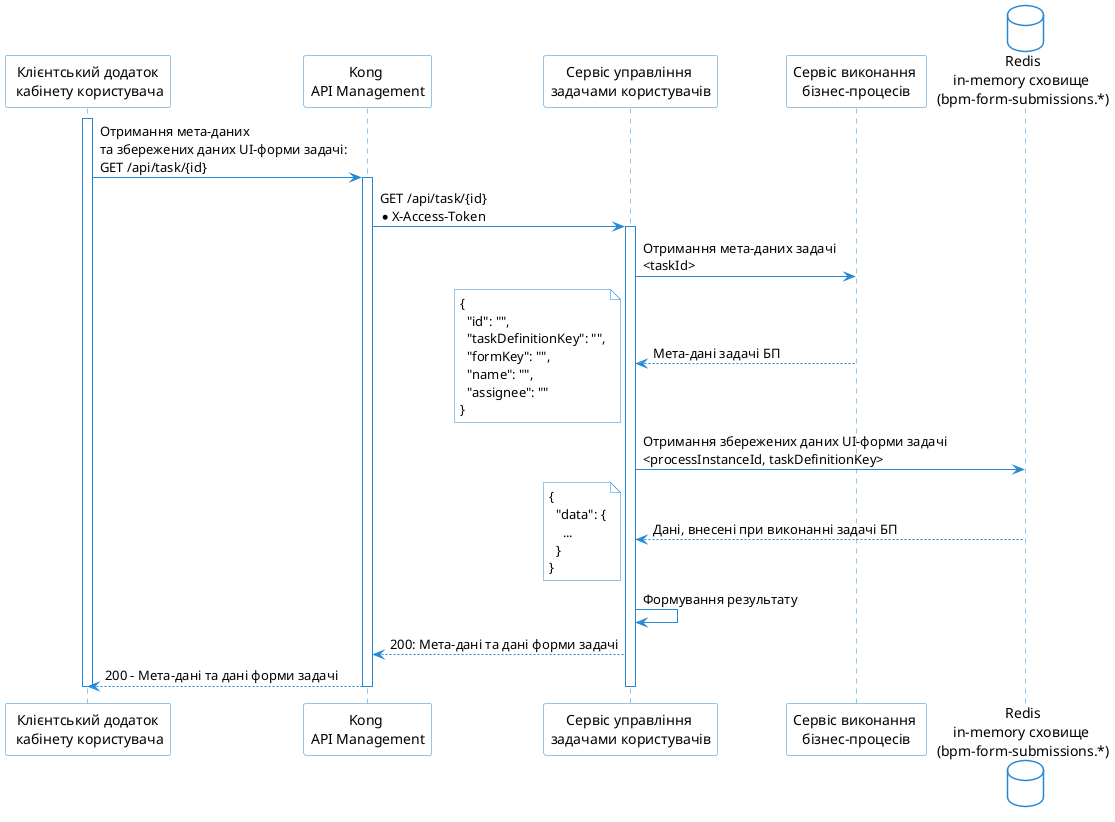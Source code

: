 @startuml
skinparam shadowing false
skinparam DatabaseBackgroundColor white
skinparam DatabaseBorderColor #2688d4
skinparam QueueBackgroundColor white
skinparam QueueBorderColor #2688d4
skinparam NoteBackgroundColor white
skinparam NoteBorderColor #2688d4
skinparam sequence {
    ArrowColor #2688d4
    ActorBorderColor #2688d4
    LifeLineBorderColor #2688d4
    ParticipantBorderColor #2688d4
    ParticipantBackgroundColor white
    BoxBorderColor #2688d4
    BoxBackgroundColor white
}

participant "Клієнтський додаток\n кабінету користувача" as portal
participant "Kong \nAPI Management" as kong
participant "Сервіс управління \nзадачами користувачів" as user_task_management
participant "Сервіс виконання \nбізнес-процесів" as bpms
database "Redis\nin-memory сховище \n(bpm-form-submissions.*)" as redis

activate portal
  portal -> kong: Отримання мета-даних \nта збережених даних UI-форми задачі: \nGET /api/task/{id}
  activate kong
    kong -> user_task_management: GET /api/task/{id} \n*X-Access-Token
      activate user_task_management
        user_task_management -> bpms: Отримання мета-даних задачі \n<taskId>
        bpms --> user_task_management: Мета-дані задачі БП
        note left
          {
            "id": "",
            "taskDefinitionKey": "",
            "formKey": "",
            "name": "",
            "assignee": ""
          }
        end note
        user_task_management -> redis: Отримання збережених даних UI-форми задачі\n<processInstanceId, taskDefinitionKey>
        redis --> user_task_management: Дані, внесені при виконанні задачі БП
        note left
          {
            "data": {
              ...
            }
          }
        end note
        user_task_management -> user_task_management: Формування результату
        user_task_management --> kong: 200: Мета-дані та дані форми задачі
        kong --> portal: 200 - Мета-дані та дані форми задачі
      deactivate user_task_management
  deactivate kong
deactivate portal
@enduml